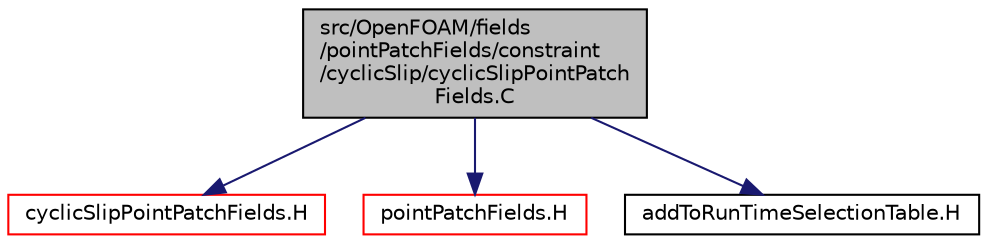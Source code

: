 digraph "src/OpenFOAM/fields/pointPatchFields/constraint/cyclicSlip/cyclicSlipPointPatchFields.C"
{
  bgcolor="transparent";
  edge [fontname="Helvetica",fontsize="10",labelfontname="Helvetica",labelfontsize="10"];
  node [fontname="Helvetica",fontsize="10",shape=record];
  Node0 [label="src/OpenFOAM/fields\l/pointPatchFields/constraint\l/cyclicSlip/cyclicSlipPointPatch\lFields.C",height=0.2,width=0.4,color="black", fillcolor="grey75", style="filled", fontcolor="black"];
  Node0 -> Node1 [color="midnightblue",fontsize="10",style="solid",fontname="Helvetica"];
  Node1 [label="cyclicSlipPointPatchFields.H",height=0.2,width=0.4,color="red",URL="$a10700.html"];
  Node0 -> Node226 [color="midnightblue",fontsize="10",style="solid",fontname="Helvetica"];
  Node226 [label="pointPatchFields.H",height=0.2,width=0.4,color="red",URL="$a10880.html"];
  Node0 -> Node228 [color="midnightblue",fontsize="10",style="solid",fontname="Helvetica"];
  Node228 [label="addToRunTimeSelectionTable.H",height=0.2,width=0.4,color="black",URL="$a09989.html",tooltip="Macros for easy insertion into run-time selection tables. "];
}
